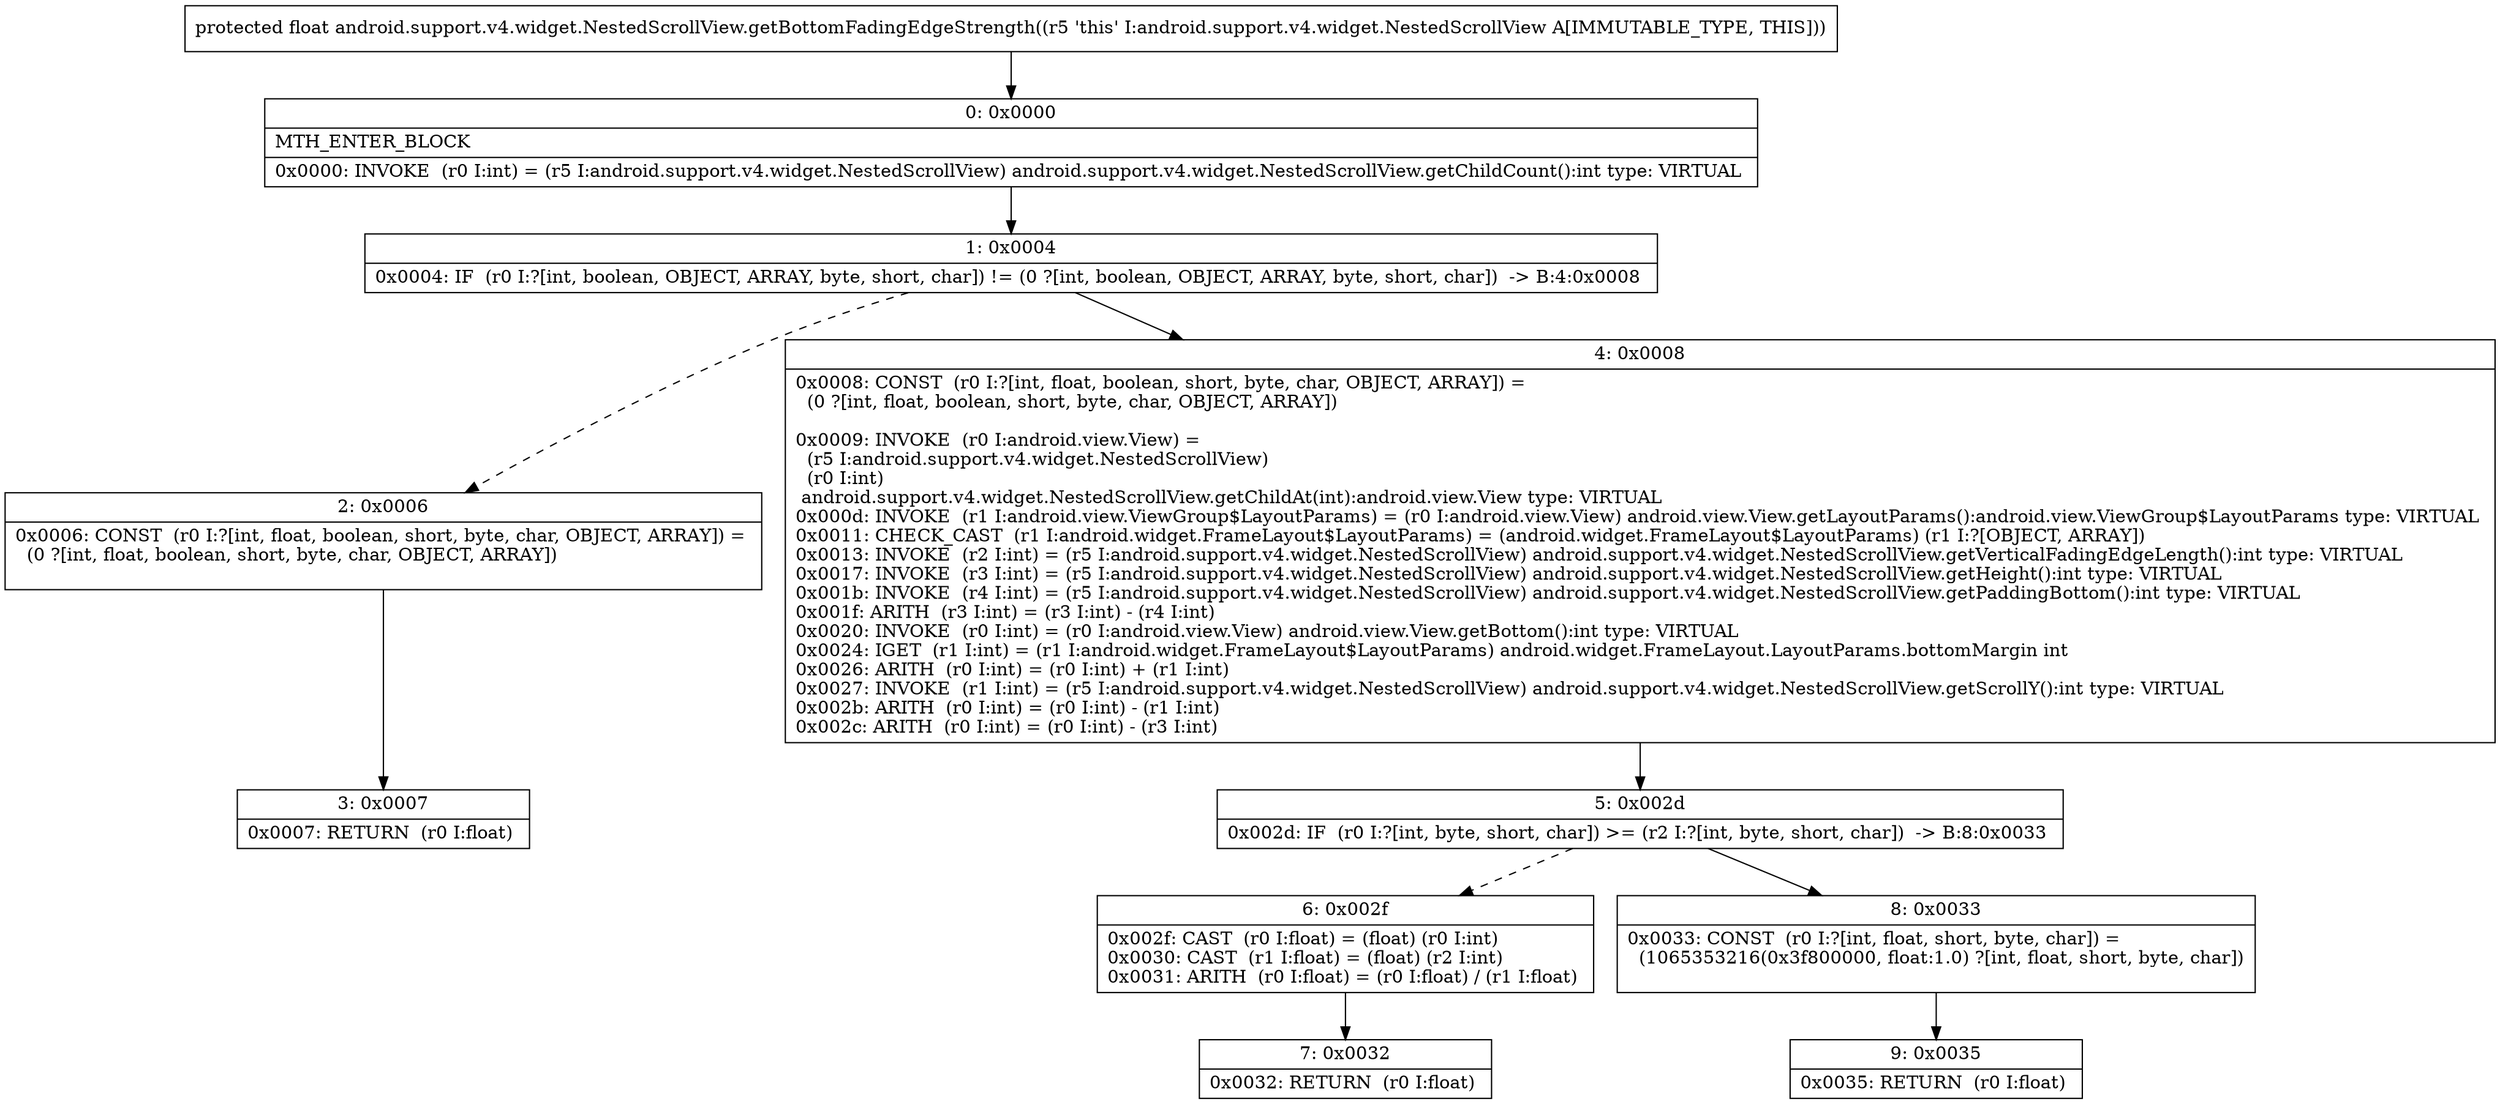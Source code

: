 digraph "CFG forandroid.support.v4.widget.NestedScrollView.getBottomFadingEdgeStrength()F" {
Node_0 [shape=record,label="{0\:\ 0x0000|MTH_ENTER_BLOCK\l|0x0000: INVOKE  (r0 I:int) = (r5 I:android.support.v4.widget.NestedScrollView) android.support.v4.widget.NestedScrollView.getChildCount():int type: VIRTUAL \l}"];
Node_1 [shape=record,label="{1\:\ 0x0004|0x0004: IF  (r0 I:?[int, boolean, OBJECT, ARRAY, byte, short, char]) != (0 ?[int, boolean, OBJECT, ARRAY, byte, short, char])  \-\> B:4:0x0008 \l}"];
Node_2 [shape=record,label="{2\:\ 0x0006|0x0006: CONST  (r0 I:?[int, float, boolean, short, byte, char, OBJECT, ARRAY]) = \l  (0 ?[int, float, boolean, short, byte, char, OBJECT, ARRAY])\l \l}"];
Node_3 [shape=record,label="{3\:\ 0x0007|0x0007: RETURN  (r0 I:float) \l}"];
Node_4 [shape=record,label="{4\:\ 0x0008|0x0008: CONST  (r0 I:?[int, float, boolean, short, byte, char, OBJECT, ARRAY]) = \l  (0 ?[int, float, boolean, short, byte, char, OBJECT, ARRAY])\l \l0x0009: INVOKE  (r0 I:android.view.View) = \l  (r5 I:android.support.v4.widget.NestedScrollView)\l  (r0 I:int)\l android.support.v4.widget.NestedScrollView.getChildAt(int):android.view.View type: VIRTUAL \l0x000d: INVOKE  (r1 I:android.view.ViewGroup$LayoutParams) = (r0 I:android.view.View) android.view.View.getLayoutParams():android.view.ViewGroup$LayoutParams type: VIRTUAL \l0x0011: CHECK_CAST  (r1 I:android.widget.FrameLayout$LayoutParams) = (android.widget.FrameLayout$LayoutParams) (r1 I:?[OBJECT, ARRAY]) \l0x0013: INVOKE  (r2 I:int) = (r5 I:android.support.v4.widget.NestedScrollView) android.support.v4.widget.NestedScrollView.getVerticalFadingEdgeLength():int type: VIRTUAL \l0x0017: INVOKE  (r3 I:int) = (r5 I:android.support.v4.widget.NestedScrollView) android.support.v4.widget.NestedScrollView.getHeight():int type: VIRTUAL \l0x001b: INVOKE  (r4 I:int) = (r5 I:android.support.v4.widget.NestedScrollView) android.support.v4.widget.NestedScrollView.getPaddingBottom():int type: VIRTUAL \l0x001f: ARITH  (r3 I:int) = (r3 I:int) \- (r4 I:int) \l0x0020: INVOKE  (r0 I:int) = (r0 I:android.view.View) android.view.View.getBottom():int type: VIRTUAL \l0x0024: IGET  (r1 I:int) = (r1 I:android.widget.FrameLayout$LayoutParams) android.widget.FrameLayout.LayoutParams.bottomMargin int \l0x0026: ARITH  (r0 I:int) = (r0 I:int) + (r1 I:int) \l0x0027: INVOKE  (r1 I:int) = (r5 I:android.support.v4.widget.NestedScrollView) android.support.v4.widget.NestedScrollView.getScrollY():int type: VIRTUAL \l0x002b: ARITH  (r0 I:int) = (r0 I:int) \- (r1 I:int) \l0x002c: ARITH  (r0 I:int) = (r0 I:int) \- (r3 I:int) \l}"];
Node_5 [shape=record,label="{5\:\ 0x002d|0x002d: IF  (r0 I:?[int, byte, short, char]) \>= (r2 I:?[int, byte, short, char])  \-\> B:8:0x0033 \l}"];
Node_6 [shape=record,label="{6\:\ 0x002f|0x002f: CAST  (r0 I:float) = (float) (r0 I:int) \l0x0030: CAST  (r1 I:float) = (float) (r2 I:int) \l0x0031: ARITH  (r0 I:float) = (r0 I:float) \/ (r1 I:float) \l}"];
Node_7 [shape=record,label="{7\:\ 0x0032|0x0032: RETURN  (r0 I:float) \l}"];
Node_8 [shape=record,label="{8\:\ 0x0033|0x0033: CONST  (r0 I:?[int, float, short, byte, char]) = \l  (1065353216(0x3f800000, float:1.0) ?[int, float, short, byte, char])\l \l}"];
Node_9 [shape=record,label="{9\:\ 0x0035|0x0035: RETURN  (r0 I:float) \l}"];
MethodNode[shape=record,label="{protected float android.support.v4.widget.NestedScrollView.getBottomFadingEdgeStrength((r5 'this' I:android.support.v4.widget.NestedScrollView A[IMMUTABLE_TYPE, THIS])) }"];
MethodNode -> Node_0;
Node_0 -> Node_1;
Node_1 -> Node_2[style=dashed];
Node_1 -> Node_4;
Node_2 -> Node_3;
Node_4 -> Node_5;
Node_5 -> Node_6[style=dashed];
Node_5 -> Node_8;
Node_6 -> Node_7;
Node_8 -> Node_9;
}

